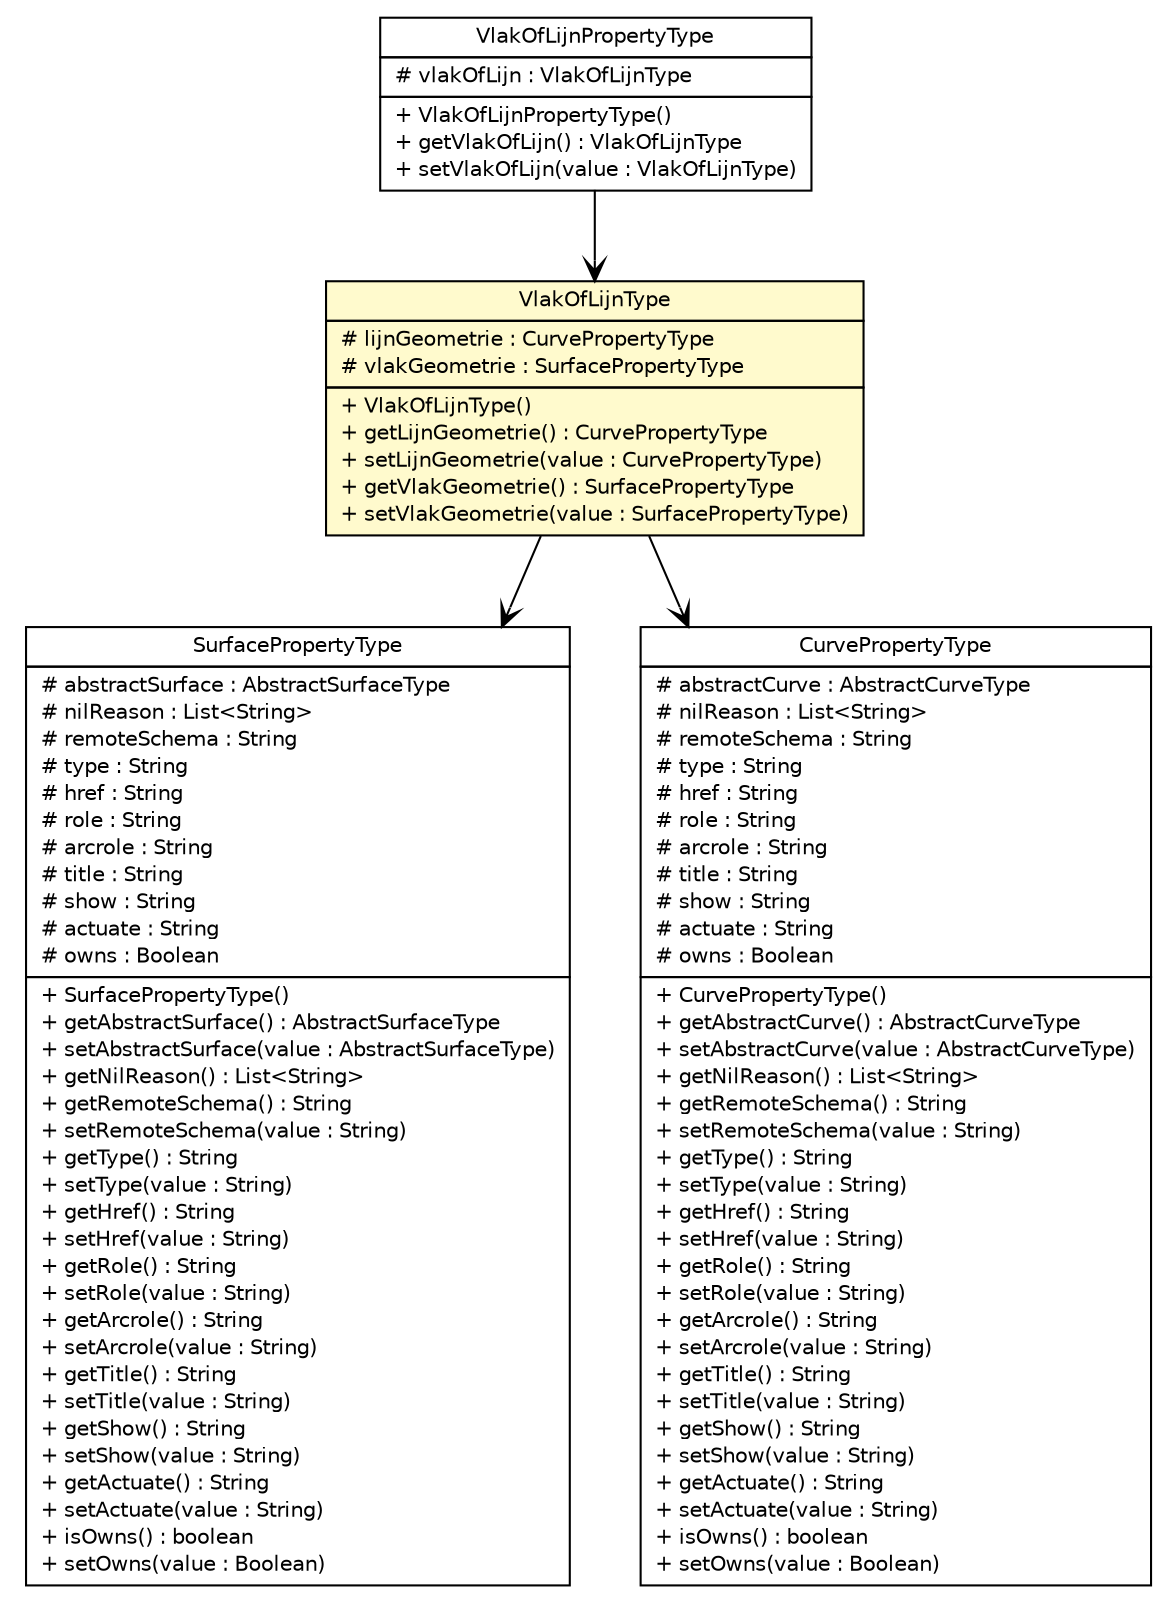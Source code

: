 #!/usr/local/bin/dot
#
# Class diagram 
# Generated by UMLGraph version R5_6-24-gf6e263 (http://www.umlgraph.org/)
#

digraph G {
	edge [fontname="Helvetica",fontsize=10,labelfontname="Helvetica",labelfontsize=10];
	node [fontname="Helvetica",fontsize=10,shape=plaintext];
	nodesep=0.25;
	ranksep=0.5;
	// nl.b3p.topnl.top100nl.SurfacePropertyType
	c48698 [label=<<table title="nl.b3p.topnl.top100nl.SurfacePropertyType" border="0" cellborder="1" cellspacing="0" cellpadding="2" port="p" href="./SurfacePropertyType.html">
		<tr><td><table border="0" cellspacing="0" cellpadding="1">
<tr><td align="center" balign="center"> SurfacePropertyType </td></tr>
		</table></td></tr>
		<tr><td><table border="0" cellspacing="0" cellpadding="1">
<tr><td align="left" balign="left"> # abstractSurface : AbstractSurfaceType </td></tr>
<tr><td align="left" balign="left"> # nilReason : List&lt;String&gt; </td></tr>
<tr><td align="left" balign="left"> # remoteSchema : String </td></tr>
<tr><td align="left" balign="left"> # type : String </td></tr>
<tr><td align="left" balign="left"> # href : String </td></tr>
<tr><td align="left" balign="left"> # role : String </td></tr>
<tr><td align="left" balign="left"> # arcrole : String </td></tr>
<tr><td align="left" balign="left"> # title : String </td></tr>
<tr><td align="left" balign="left"> # show : String </td></tr>
<tr><td align="left" balign="left"> # actuate : String </td></tr>
<tr><td align="left" balign="left"> # owns : Boolean </td></tr>
		</table></td></tr>
		<tr><td><table border="0" cellspacing="0" cellpadding="1">
<tr><td align="left" balign="left"> + SurfacePropertyType() </td></tr>
<tr><td align="left" balign="left"> + getAbstractSurface() : AbstractSurfaceType </td></tr>
<tr><td align="left" balign="left"> + setAbstractSurface(value : AbstractSurfaceType) </td></tr>
<tr><td align="left" balign="left"> + getNilReason() : List&lt;String&gt; </td></tr>
<tr><td align="left" balign="left"> + getRemoteSchema() : String </td></tr>
<tr><td align="left" balign="left"> + setRemoteSchema(value : String) </td></tr>
<tr><td align="left" balign="left"> + getType() : String </td></tr>
<tr><td align="left" balign="left"> + setType(value : String) </td></tr>
<tr><td align="left" balign="left"> + getHref() : String </td></tr>
<tr><td align="left" balign="left"> + setHref(value : String) </td></tr>
<tr><td align="left" balign="left"> + getRole() : String </td></tr>
<tr><td align="left" balign="left"> + setRole(value : String) </td></tr>
<tr><td align="left" balign="left"> + getArcrole() : String </td></tr>
<tr><td align="left" balign="left"> + setArcrole(value : String) </td></tr>
<tr><td align="left" balign="left"> + getTitle() : String </td></tr>
<tr><td align="left" balign="left"> + setTitle(value : String) </td></tr>
<tr><td align="left" balign="left"> + getShow() : String </td></tr>
<tr><td align="left" balign="left"> + setShow(value : String) </td></tr>
<tr><td align="left" balign="left"> + getActuate() : String </td></tr>
<tr><td align="left" balign="left"> + setActuate(value : String) </td></tr>
<tr><td align="left" balign="left"> + isOwns() : boolean </td></tr>
<tr><td align="left" balign="left"> + setOwns(value : Boolean) </td></tr>
		</table></td></tr>
		</table>>, URL="./SurfacePropertyType.html", fontname="Helvetica", fontcolor="black", fontsize=10.0];
	// nl.b3p.topnl.top100nl.CurvePropertyType
	c48740 [label=<<table title="nl.b3p.topnl.top100nl.CurvePropertyType" border="0" cellborder="1" cellspacing="0" cellpadding="2" port="p" href="./CurvePropertyType.html">
		<tr><td><table border="0" cellspacing="0" cellpadding="1">
<tr><td align="center" balign="center"> CurvePropertyType </td></tr>
		</table></td></tr>
		<tr><td><table border="0" cellspacing="0" cellpadding="1">
<tr><td align="left" balign="left"> # abstractCurve : AbstractCurveType </td></tr>
<tr><td align="left" balign="left"> # nilReason : List&lt;String&gt; </td></tr>
<tr><td align="left" balign="left"> # remoteSchema : String </td></tr>
<tr><td align="left" balign="left"> # type : String </td></tr>
<tr><td align="left" balign="left"> # href : String </td></tr>
<tr><td align="left" balign="left"> # role : String </td></tr>
<tr><td align="left" balign="left"> # arcrole : String </td></tr>
<tr><td align="left" balign="left"> # title : String </td></tr>
<tr><td align="left" balign="left"> # show : String </td></tr>
<tr><td align="left" balign="left"> # actuate : String </td></tr>
<tr><td align="left" balign="left"> # owns : Boolean </td></tr>
		</table></td></tr>
		<tr><td><table border="0" cellspacing="0" cellpadding="1">
<tr><td align="left" balign="left"> + CurvePropertyType() </td></tr>
<tr><td align="left" balign="left"> + getAbstractCurve() : AbstractCurveType </td></tr>
<tr><td align="left" balign="left"> + setAbstractCurve(value : AbstractCurveType) </td></tr>
<tr><td align="left" balign="left"> + getNilReason() : List&lt;String&gt; </td></tr>
<tr><td align="left" balign="left"> + getRemoteSchema() : String </td></tr>
<tr><td align="left" balign="left"> + setRemoteSchema(value : String) </td></tr>
<tr><td align="left" balign="left"> + getType() : String </td></tr>
<tr><td align="left" balign="left"> + setType(value : String) </td></tr>
<tr><td align="left" balign="left"> + getHref() : String </td></tr>
<tr><td align="left" balign="left"> + setHref(value : String) </td></tr>
<tr><td align="left" balign="left"> + getRole() : String </td></tr>
<tr><td align="left" balign="left"> + setRole(value : String) </td></tr>
<tr><td align="left" balign="left"> + getArcrole() : String </td></tr>
<tr><td align="left" balign="left"> + setArcrole(value : String) </td></tr>
<tr><td align="left" balign="left"> + getTitle() : String </td></tr>
<tr><td align="left" balign="left"> + setTitle(value : String) </td></tr>
<tr><td align="left" balign="left"> + getShow() : String </td></tr>
<tr><td align="left" balign="left"> + setShow(value : String) </td></tr>
<tr><td align="left" balign="left"> + getActuate() : String </td></tr>
<tr><td align="left" balign="left"> + setActuate(value : String) </td></tr>
<tr><td align="left" balign="left"> + isOwns() : boolean </td></tr>
<tr><td align="left" balign="left"> + setOwns(value : Boolean) </td></tr>
		</table></td></tr>
		</table>>, URL="./CurvePropertyType.html", fontname="Helvetica", fontcolor="black", fontsize=10.0];
	// nl.b3p.topnl.top100nl.VlakOfLijnPropertyType
	c48750 [label=<<table title="nl.b3p.topnl.top100nl.VlakOfLijnPropertyType" border="0" cellborder="1" cellspacing="0" cellpadding="2" port="p" href="./VlakOfLijnPropertyType.html">
		<tr><td><table border="0" cellspacing="0" cellpadding="1">
<tr><td align="center" balign="center"> VlakOfLijnPropertyType </td></tr>
		</table></td></tr>
		<tr><td><table border="0" cellspacing="0" cellpadding="1">
<tr><td align="left" balign="left"> # vlakOfLijn : VlakOfLijnType </td></tr>
		</table></td></tr>
		<tr><td><table border="0" cellspacing="0" cellpadding="1">
<tr><td align="left" balign="left"> + VlakOfLijnPropertyType() </td></tr>
<tr><td align="left" balign="left"> + getVlakOfLijn() : VlakOfLijnType </td></tr>
<tr><td align="left" balign="left"> + setVlakOfLijn(value : VlakOfLijnType) </td></tr>
		</table></td></tr>
		</table>>, URL="./VlakOfLijnPropertyType.html", fontname="Helvetica", fontcolor="black", fontsize=10.0];
	// nl.b3p.topnl.top100nl.VlakOfLijnType
	c48770 [label=<<table title="nl.b3p.topnl.top100nl.VlakOfLijnType" border="0" cellborder="1" cellspacing="0" cellpadding="2" port="p" bgcolor="lemonChiffon" href="./VlakOfLijnType.html">
		<tr><td><table border="0" cellspacing="0" cellpadding="1">
<tr><td align="center" balign="center"> VlakOfLijnType </td></tr>
		</table></td></tr>
		<tr><td><table border="0" cellspacing="0" cellpadding="1">
<tr><td align="left" balign="left"> # lijnGeometrie : CurvePropertyType </td></tr>
<tr><td align="left" balign="left"> # vlakGeometrie : SurfacePropertyType </td></tr>
		</table></td></tr>
		<tr><td><table border="0" cellspacing="0" cellpadding="1">
<tr><td align="left" balign="left"> + VlakOfLijnType() </td></tr>
<tr><td align="left" balign="left"> + getLijnGeometrie() : CurvePropertyType </td></tr>
<tr><td align="left" balign="left"> + setLijnGeometrie(value : CurvePropertyType) </td></tr>
<tr><td align="left" balign="left"> + getVlakGeometrie() : SurfacePropertyType </td></tr>
<tr><td align="left" balign="left"> + setVlakGeometrie(value : SurfacePropertyType) </td></tr>
		</table></td></tr>
		</table>>, URL="./VlakOfLijnType.html", fontname="Helvetica", fontcolor="black", fontsize=10.0];
	// nl.b3p.topnl.top100nl.VlakOfLijnPropertyType NAVASSOC nl.b3p.topnl.top100nl.VlakOfLijnType
	c48750:p -> c48770:p [taillabel="", label="", headlabel="", fontname="Helvetica", fontcolor="black", fontsize=10.0, color="black", arrowhead=open];
	// nl.b3p.topnl.top100nl.VlakOfLijnType NAVASSOC nl.b3p.topnl.top100nl.CurvePropertyType
	c48770:p -> c48740:p [taillabel="", label="", headlabel="", fontname="Helvetica", fontcolor="black", fontsize=10.0, color="black", arrowhead=open];
	// nl.b3p.topnl.top100nl.VlakOfLijnType NAVASSOC nl.b3p.topnl.top100nl.SurfacePropertyType
	c48770:p -> c48698:p [taillabel="", label="", headlabel="", fontname="Helvetica", fontcolor="black", fontsize=10.0, color="black", arrowhead=open];
}

